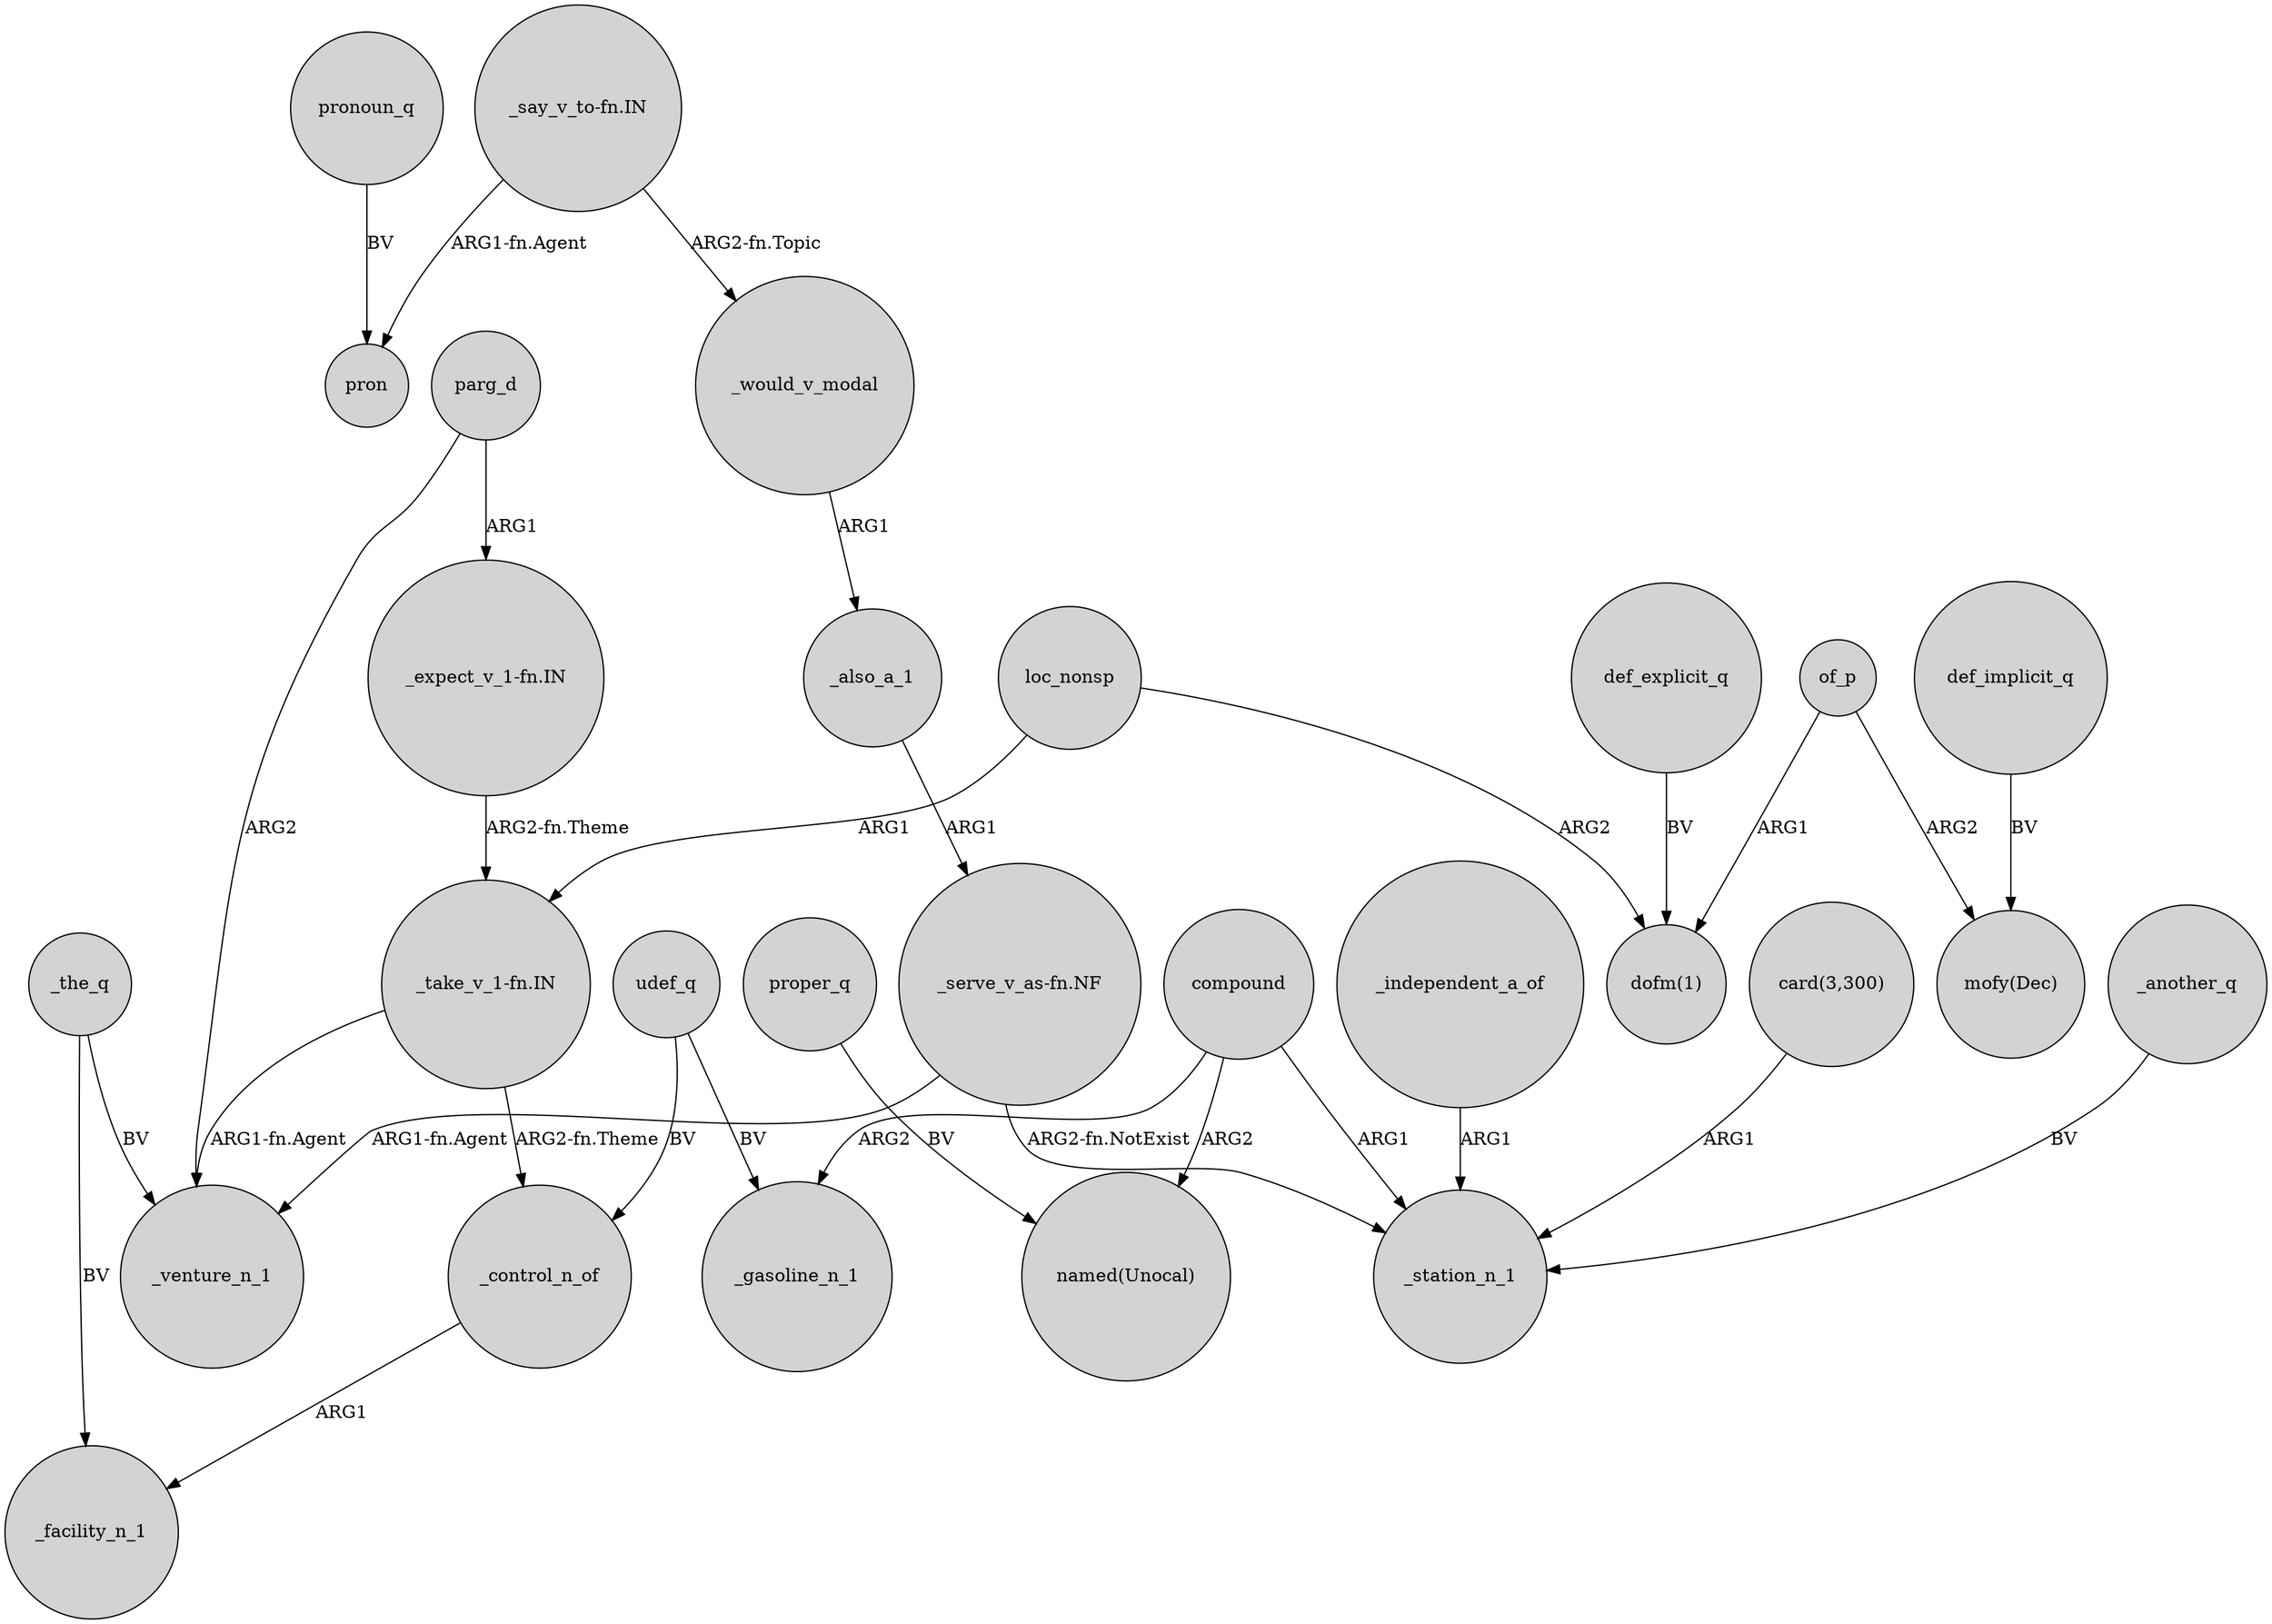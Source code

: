 digraph {
	node [shape=circle style=filled]
	"_say_v_to-fn.IN" -> _would_v_modal [label="ARG2-fn.Topic"]
	loc_nonsp -> "_take_v_1-fn.IN" [label=ARG1]
	def_implicit_q -> "mofy(Dec)" [label=BV]
	"_expect_v_1-fn.IN" -> "_take_v_1-fn.IN" [label="ARG2-fn.Theme"]
	loc_nonsp -> "dofm(1)" [label=ARG2]
	udef_q -> _control_n_of [label=BV]
	compound -> _gasoline_n_1 [label=ARG2]
	"_take_v_1-fn.IN" -> _venture_n_1 [label="ARG1-fn.Agent"]
	_would_v_modal -> _also_a_1 [label=ARG1]
	proper_q -> "named(Unocal)" [label=BV]
	_control_n_of -> _facility_n_1 [label=ARG1]
	"_take_v_1-fn.IN" -> _control_n_of [label="ARG2-fn.Theme"]
	pronoun_q -> pron [label=BV]
	_independent_a_of -> _station_n_1 [label=ARG1]
	compound -> _station_n_1 [label=ARG1]
	"_serve_v_as-fn.NF" -> _station_n_1 [label="ARG2-fn.NotExist"]
	def_explicit_q -> "dofm(1)" [label=BV]
	parg_d -> "_expect_v_1-fn.IN" [label=ARG1]
	_the_q -> _venture_n_1 [label=BV]
	"_serve_v_as-fn.NF" -> _venture_n_1 [label="ARG1-fn.Agent"]
	"card(3,300)" -> _station_n_1 [label=ARG1]
	"_say_v_to-fn.IN" -> pron [label="ARG1-fn.Agent"]
	_another_q -> _station_n_1 [label=BV]
	_the_q -> _facility_n_1 [label=BV]
	udef_q -> _gasoline_n_1 [label=BV]
	parg_d -> _venture_n_1 [label=ARG2]
	of_p -> "mofy(Dec)" [label=ARG2]
	compound -> "named(Unocal)" [label=ARG2]
	_also_a_1 -> "_serve_v_as-fn.NF" [label=ARG1]
	of_p -> "dofm(1)" [label=ARG1]
}

